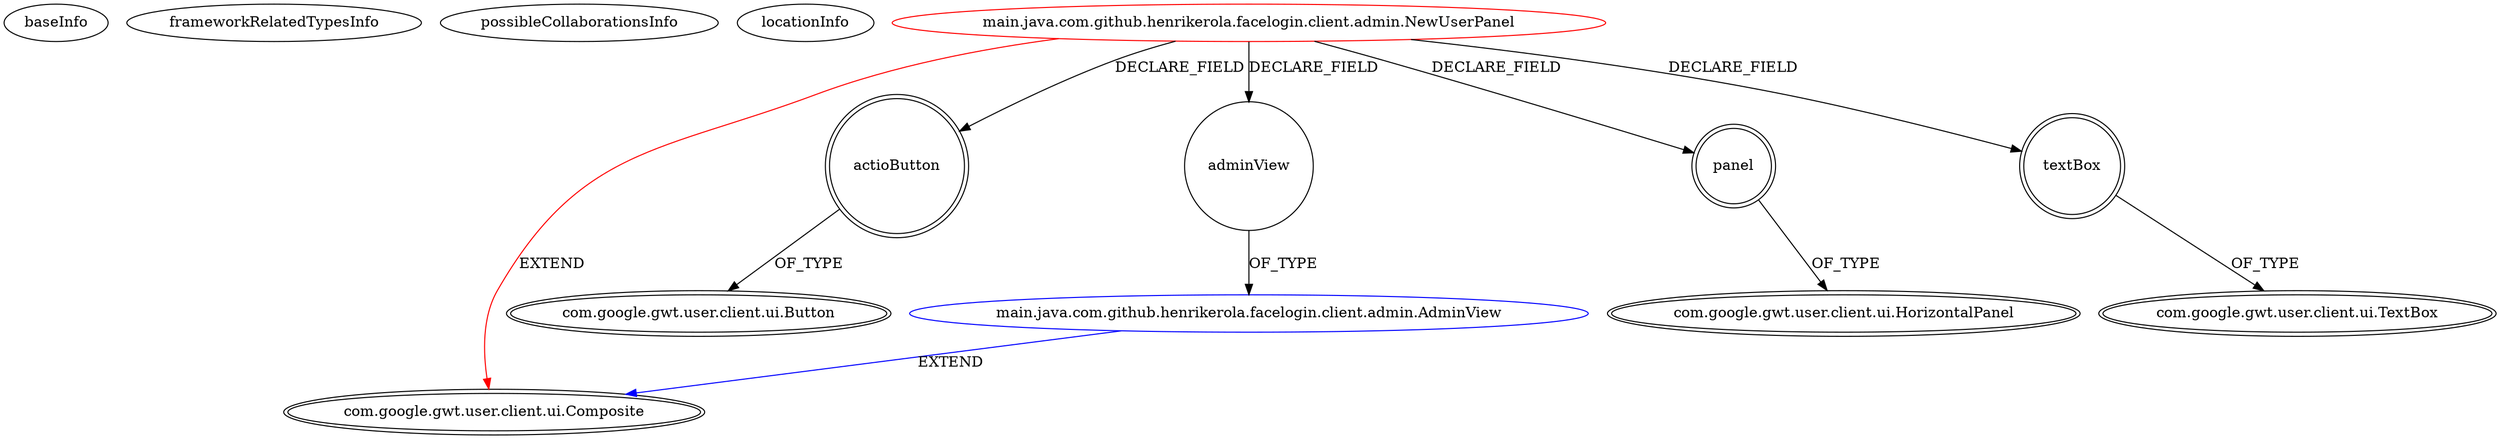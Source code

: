 digraph {
baseInfo[graphId=1400,category="extension_graph",isAnonymous=false,possibleRelation=true]
frameworkRelatedTypesInfo[0="com.google.gwt.user.client.ui.Composite"]
possibleCollaborationsInfo[0="1400~FIELD_DECLARATION-~com.google.gwt.user.client.ui.Composite ~com.google.gwt.user.client.ui.Composite ~false~false"]
locationInfo[projectName="henrikerola-FaceLogin",filePath="/henrikerola-FaceLogin/FaceLogin-master/src/main/java/com/github/henrikerola/facelogin/client/admin/NewUserPanel.java",contextSignature="NewUserPanel",graphId="1400"]
0[label="main.java.com.github.henrikerola.facelogin.client.admin.NewUserPanel",vertexType="ROOT_CLIENT_CLASS_DECLARATION",isFrameworkType=false,color=red]
1[label="com.google.gwt.user.client.ui.Composite",vertexType="FRAMEWORK_CLASS_TYPE",isFrameworkType=true,peripheries=2]
2[label="actioButton",vertexType="FIELD_DECLARATION",isFrameworkType=true,peripheries=2,shape=circle]
3[label="com.google.gwt.user.client.ui.Button",vertexType="FRAMEWORK_CLASS_TYPE",isFrameworkType=true,peripheries=2]
4[label="adminView",vertexType="FIELD_DECLARATION",isFrameworkType=false,shape=circle]
5[label="main.java.com.github.henrikerola.facelogin.client.admin.AdminView",vertexType="REFERENCE_CLIENT_CLASS_DECLARATION",isFrameworkType=false,color=blue]
7[label="panel",vertexType="FIELD_DECLARATION",isFrameworkType=true,peripheries=2,shape=circle]
8[label="com.google.gwt.user.client.ui.HorizontalPanel",vertexType="FRAMEWORK_CLASS_TYPE",isFrameworkType=true,peripheries=2]
9[label="textBox",vertexType="FIELD_DECLARATION",isFrameworkType=true,peripheries=2,shape=circle]
10[label="com.google.gwt.user.client.ui.TextBox",vertexType="FRAMEWORK_CLASS_TYPE",isFrameworkType=true,peripheries=2]
0->1[label="EXTEND",color=red]
0->2[label="DECLARE_FIELD"]
2->3[label="OF_TYPE"]
0->4[label="DECLARE_FIELD"]
5->1[label="EXTEND",color=blue]
4->5[label="OF_TYPE"]
0->7[label="DECLARE_FIELD"]
7->8[label="OF_TYPE"]
0->9[label="DECLARE_FIELD"]
9->10[label="OF_TYPE"]
}
